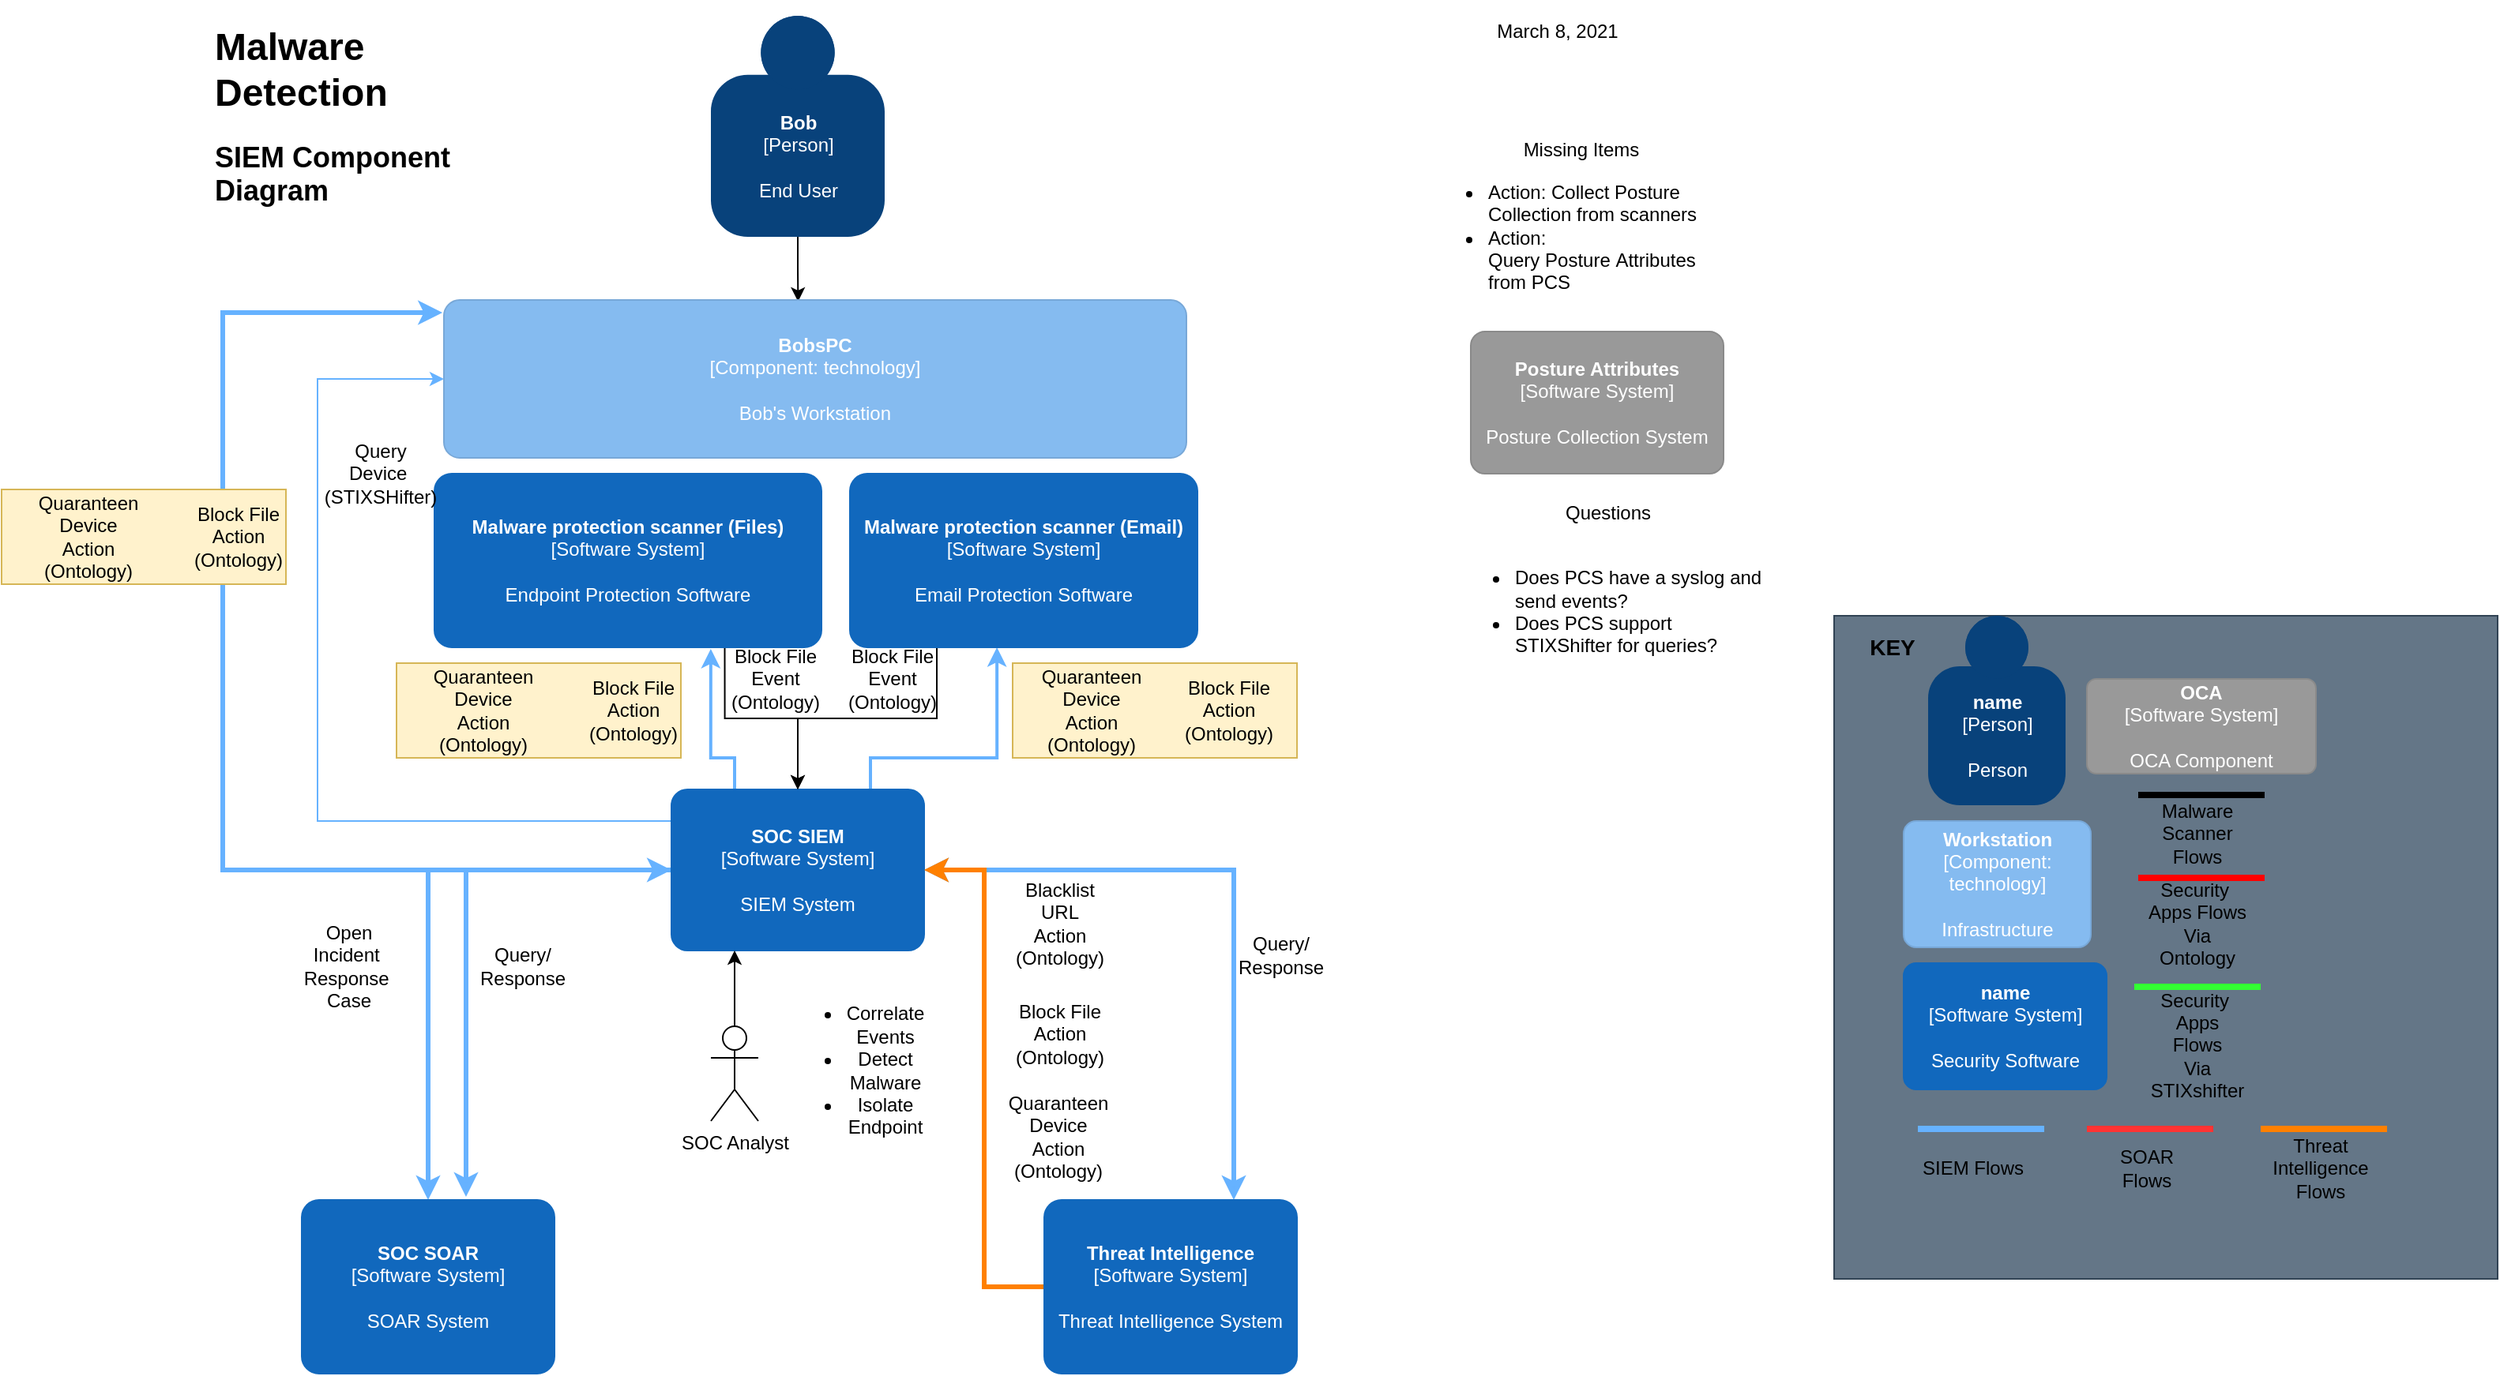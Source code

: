 <mxfile version="14.3.2" type="device"><diagram id="bGN6vNjQPZyxZSRcRnmK" name="Page-1"><mxGraphModel dx="1772" dy="573" grid="1" gridSize="10" guides="1" tooltips="1" connect="1" arrows="1" fold="1" page="1" pageScale="1" pageWidth="827" pageHeight="1169" math="0" shadow="0"><root><mxCell id="0"/><mxCell id="1" parent="0"/><mxCell id="Gg_HWF9aju2NbQD389dX-47" value="" style="rounded=0;whiteSpace=wrap;html=1;fillColor=#fff2cc;strokeColor=#d6b656;" parent="1" vertex="1"><mxGeometry x="160" y="420" width="180" height="60" as="geometry"/></mxCell><mxCell id="Gg_HWF9aju2NbQD389dX-28" style="edgeStyle=orthogonalEdgeStyle;rounded=0;orthogonalLoop=1;jettySize=auto;html=1;entryX=0.477;entryY=0.01;entryDx=0;entryDy=0;entryPerimeter=0;strokeColor=#000000;" parent="1" source="Gg_HWF9aju2NbQD389dX-2" target="Gg_HWF9aju2NbQD389dX-3" edge="1"><mxGeometry relative="1" as="geometry"/></mxCell><object placeholders="1" c4Name="Bob" c4Type="Person" c4Description="End User" label="&lt;b&gt;%c4Name%&lt;/b&gt;&lt;div&gt;[%c4Type%]&lt;/div&gt;&lt;br&gt;&lt;div&gt;%c4Description%&lt;/div&gt;" id="Gg_HWF9aju2NbQD389dX-2"><mxCell style="html=1;dashed=0;whitespace=wrap;fillColor=#08427b;strokeColor=none;fontColor=#ffffff;shape=mxgraph.c4.person;align=center;metaEdit=1;points=[[0.5,0,0],[1,0.5,0],[1,0.75,0],[0.75,1,0],[0.5,1,0],[0.25,1,0],[0,0.75,0],[0,0.5,0]];metaData={&quot;c4Type&quot;:{&quot;editable&quot;:false}};" parent="1" vertex="1"><mxGeometry x="359" y="10" width="110.0" height="140" as="geometry"/></mxCell></object><object placeholders="1" c4Name="BobsPC" c4Type="Component" c4Technology="technology" c4Description="Bob's Workstation  " label="&lt;b&gt;%c4Name%&lt;/b&gt;&lt;div&gt;[%c4Type%: %c4Technology%]&lt;/div&gt;&lt;br&gt;&lt;div&gt;%c4Description%&lt;/div&gt;" id="Gg_HWF9aju2NbQD389dX-3"><mxCell style="rounded=1;whiteSpace=wrap;html=1;labelBackgroundColor=none;fillColor=#85BBF0;fontColor=#ffffff;align=center;arcSize=10;strokeColor=#78A8D8;metaEdit=1;metaData={&quot;c4Type&quot;:{&quot;editable&quot;:false}};points=[[0.25,0,0],[0.5,0,0],[0.75,0,0],[1,0.25,0],[1,0.5,0],[1,0.75,0],[0.75,1,0],[0.5,1,0],[0.25,1,0],[0,0.75,0],[0,0.5,0],[0,0.25,0]];" parent="1" vertex="1"><mxGeometry x="190" y="190" width="470" height="100" as="geometry"/></mxCell></object><mxCell id="Gg_HWF9aju2NbQD389dX-18" style="edgeStyle=orthogonalEdgeStyle;rounded=0;orthogonalLoop=1;jettySize=auto;html=1;entryX=0.5;entryY=0;entryDx=0;entryDy=0;entryPerimeter=0;fillColor=#f8cecc;strokeColor=#66B2FF;strokeWidth=3;" parent="1" source="Gg_HWF9aju2NbQD389dX-5" target="Gg_HWF9aju2NbQD389dX-10" edge="1"><mxGeometry relative="1" as="geometry"/></mxCell><mxCell id="Gg_HWF9aju2NbQD389dX-25" style="edgeStyle=orthogonalEdgeStyle;rounded=0;orthogonalLoop=1;jettySize=auto;html=1;entryX=0;entryY=0.5;entryDx=0;entryDy=0;entryPerimeter=0;strokeColor=#66B2FF;" parent="1" target="Gg_HWF9aju2NbQD389dX-3" edge="1"><mxGeometry relative="1" as="geometry"><mxPoint x="340" y="520" as="sourcePoint"/><Array as="points"><mxPoint x="330" y="520"/><mxPoint x="330" y="520"/><mxPoint x="110" y="520"/><mxPoint x="110" y="240"/></Array></mxGeometry></mxCell><mxCell id="Gg_HWF9aju2NbQD389dX-34" style="edgeStyle=orthogonalEdgeStyle;rounded=0;orthogonalLoop=1;jettySize=auto;html=1;entryX=0.714;entryY=1.009;entryDx=0;entryDy=0;entryPerimeter=0;strokeWidth=2;exitX=0.25;exitY=0;exitDx=0;exitDy=0;exitPerimeter=0;strokeColor=#66B2FF;" parent="1" source="Gg_HWF9aju2NbQD389dX-5" target="Gg_HWF9aju2NbQD389dX-8" edge="1"><mxGeometry relative="1" as="geometry"><mxPoint x="320" y="520" as="sourcePoint"/><Array as="points"><mxPoint x="374" y="480"/><mxPoint x="359" y="480"/></Array></mxGeometry></mxCell><mxCell id="Gg_HWF9aju2NbQD389dX-39" style="edgeStyle=orthogonalEdgeStyle;rounded=0;orthogonalLoop=1;jettySize=auto;html=1;entryX=0.423;entryY=1;entryDx=0;entryDy=0;entryPerimeter=0;strokeWidth=2;strokeColor=#66B2FF;" parent="1" source="Gg_HWF9aju2NbQD389dX-5" target="Gg_HWF9aju2NbQD389dX-9" edge="1"><mxGeometry relative="1" as="geometry"><Array as="points"><mxPoint x="460" y="480"/><mxPoint x="540" y="480"/></Array></mxGeometry></mxCell><mxCell id="Gg_HWF9aju2NbQD389dX-54" style="edgeStyle=orthogonalEdgeStyle;rounded=0;orthogonalLoop=1;jettySize=auto;html=1;entryX=-0.002;entryY=0.08;entryDx=0;entryDy=0;entryPerimeter=0;strokeWidth=3;strokeColor=#66B2FF;" parent="1" source="Gg_HWF9aju2NbQD389dX-5" target="Gg_HWF9aju2NbQD389dX-3" edge="1"><mxGeometry relative="1" as="geometry"><Array as="points"><mxPoint x="50" y="551"/><mxPoint x="50" y="198"/></Array></mxGeometry></mxCell><mxCell id="Dhb5XoXpESQX-bRSr9Vz-1" style="edgeStyle=orthogonalEdgeStyle;rounded=0;orthogonalLoop=1;jettySize=auto;html=1;entryX=0.65;entryY=-0.018;entryDx=0;entryDy=0;entryPerimeter=0;startArrow=classic;startFill=1;strokeColor=#66B2FF;strokeWidth=3;" edge="1" parent="1" source="Gg_HWF9aju2NbQD389dX-5" target="Gg_HWF9aju2NbQD389dX-10"><mxGeometry relative="1" as="geometry"/></mxCell><mxCell id="Dhb5XoXpESQX-bRSr9Vz-3" style="edgeStyle=orthogonalEdgeStyle;rounded=0;orthogonalLoop=1;jettySize=auto;html=1;entryX=0.75;entryY=0;entryDx=0;entryDy=0;entryPerimeter=0;startArrow=classic;startFill=1;strokeWidth=3;strokeColor=#66B2FF;" edge="1" parent="1" source="Gg_HWF9aju2NbQD389dX-5" target="Gg_HWF9aju2NbQD389dX-11"><mxGeometry relative="1" as="geometry"/></mxCell><object placeholders="1" c4Name="SOC SIEM" c4Type="Software System" c4Description="SIEM System" label="&lt;b&gt;%c4Name%&lt;/b&gt;&lt;div&gt;[%c4Type%]&lt;/div&gt;&lt;br&gt;&lt;div&gt;%c4Description%&lt;/div&gt;" id="Gg_HWF9aju2NbQD389dX-5"><mxCell style="rounded=1;whiteSpace=wrap;html=1;labelBackgroundColor=none;fillColor=#1168BD;fontColor=#ffffff;align=center;arcSize=10;strokeColor=#1168BD;metaEdit=1;metaData={&quot;c4Type&quot;:{&quot;editable&quot;:false}};points=[[0.25,0,0],[0.5,0,0],[0.75,0,0],[1,0.25,0],[1,0.5,0],[1,0.75,0],[0.75,1,0],[0.5,1,0],[0.25,1,0],[0,0.75,0],[0,0.5,0],[0,0.25,0]];" parent="1" vertex="1"><mxGeometry x="334" y="500" width="160" height="102" as="geometry"/></mxCell></object><mxCell id="Gg_HWF9aju2NbQD389dX-17" style="edgeStyle=orthogonalEdgeStyle;rounded=0;orthogonalLoop=1;jettySize=auto;html=1;entryX=0.25;entryY=1;entryDx=0;entryDy=0;entryPerimeter=0;" parent="1" source="Gg_HWF9aju2NbQD389dX-6" target="Gg_HWF9aju2NbQD389dX-5" edge="1"><mxGeometry relative="1" as="geometry"/></mxCell><mxCell id="Gg_HWF9aju2NbQD389dX-6" value="SOC Analyst" style="shape=umlActor;verticalLabelPosition=bottom;verticalAlign=top;html=1;outlineConnect=0;" parent="1" vertex="1"><mxGeometry x="359" y="650" width="30" height="60" as="geometry"/></mxCell><mxCell id="Gg_HWF9aju2NbQD389dX-7" value="&lt;ul&gt;&lt;li&gt;Correlate Events&lt;br&gt;&lt;/li&gt;&lt;li&gt;Detect Malware&lt;br&gt;&lt;/li&gt;&lt;li&gt;Isolate Endpoint&lt;br&gt;&lt;/li&gt;&lt;/ul&gt;" style="text;html=1;strokeColor=none;fillColor=none;align=center;verticalAlign=middle;whiteSpace=wrap;rounded=0;" parent="1" vertex="1"><mxGeometry x="430" y="645" width="39" height="65" as="geometry"/></mxCell><mxCell id="Gg_HWF9aju2NbQD389dX-12" style="edgeStyle=orthogonalEdgeStyle;rounded=0;orthogonalLoop=1;jettySize=auto;html=1;exitX=0.75;exitY=1;exitDx=0;exitDy=0;exitPerimeter=0;" parent="1" source="Gg_HWF9aju2NbQD389dX-8" target="Gg_HWF9aju2NbQD389dX-5" edge="1"><mxGeometry relative="1" as="geometry"/></mxCell><object placeholders="1" c4Name="Malware protection scanner (Files)" c4Type="Software System" c4Description="Endpoint Protection Software " label="&lt;b&gt;%c4Name%&lt;/b&gt;&lt;div&gt;[%c4Type%]&lt;/div&gt;&lt;br&gt;&lt;div&gt;%c4Description%&lt;/div&gt;" id="Gg_HWF9aju2NbQD389dX-8"><mxCell style="rounded=1;whiteSpace=wrap;html=1;labelBackgroundColor=none;fillColor=#1168BD;fontColor=#ffffff;align=center;arcSize=10;strokeColor=#1168BD;metaEdit=1;metaData={&quot;c4Type&quot;:{&quot;editable&quot;:false}};points=[[0.25,0,0],[0.5,0,0],[0.75,0,0],[1,0.25,0],[1,0.5,0],[1,0.75,0],[0.75,1,0],[0.5,1,0],[0.25,1,0],[0,0.75,0],[0,0.5,0],[0,0.25,0]];" parent="1" vertex="1"><mxGeometry x="184" y="300" width="245" height="110" as="geometry"/></mxCell></object><mxCell id="Gg_HWF9aju2NbQD389dX-14" style="edgeStyle=orthogonalEdgeStyle;rounded=0;orthogonalLoop=1;jettySize=auto;html=1;entryX=0.5;entryY=0;entryDx=0;entryDy=0;entryPerimeter=0;exitX=0.25;exitY=1;exitDx=0;exitDy=0;exitPerimeter=0;" parent="1" source="Gg_HWF9aju2NbQD389dX-9" target="Gg_HWF9aju2NbQD389dX-5" edge="1"><mxGeometry relative="1" as="geometry"/></mxCell><object placeholders="1" c4Name="Malware protection scanner (Email)" c4Type="Software System" c4Description="Email Protection Software " label="&lt;b&gt;%c4Name%&lt;/b&gt;&lt;div&gt;[%c4Type%]&lt;/div&gt;&lt;br&gt;&lt;div&gt;%c4Description%&lt;/div&gt;" id="Gg_HWF9aju2NbQD389dX-9"><mxCell style="rounded=1;whiteSpace=wrap;html=1;labelBackgroundColor=none;fillColor=#1168BD;fontColor=#ffffff;align=center;arcSize=10;strokeColor=#1168BD;metaEdit=1;metaData={&quot;c4Type&quot;:{&quot;editable&quot;:false}};points=[[0.25,0,0],[0.5,0,0],[0.75,0,0],[1,0.25,0],[1,0.5,0],[1,0.75,0],[0.75,1,0],[0.5,1,0],[0.25,1,0],[0,0.75,0],[0,0.5,0],[0,0.25,0]];" parent="1" vertex="1"><mxGeometry x="447" y="300" width="220" height="110" as="geometry"/></mxCell></object><object placeholders="1" c4Name="SOC SOAR" c4Type="Software System" c4Description="SOAR System" label="&lt;b&gt;%c4Name%&lt;/b&gt;&lt;div&gt;[%c4Type%]&lt;/div&gt;&lt;br&gt;&lt;div&gt;%c4Description%&lt;/div&gt;" id="Gg_HWF9aju2NbQD389dX-10"><mxCell style="rounded=1;whiteSpace=wrap;html=1;labelBackgroundColor=none;fillColor=#1168BD;fontColor=#ffffff;align=center;arcSize=10;strokeColor=#1168BD;metaEdit=1;metaData={&quot;c4Type&quot;:{&quot;editable&quot;:false}};points=[[0.25,0,0],[0.5,0,0],[0.75,0,0],[1,0.25,0],[1,0.5,0],[1,0.75,0],[0.75,1,0],[0.5,1,0],[0.25,1,0],[0,0.75,0],[0,0.5,0],[0,0.25,0]];" parent="1" vertex="1"><mxGeometry x="100" y="760" width="160" height="110.0" as="geometry"/></mxCell></object><mxCell id="Gg_HWF9aju2NbQD389dX-20" style="edgeStyle=orthogonalEdgeStyle;rounded=0;orthogonalLoop=1;jettySize=auto;html=1;entryX=1;entryY=0.5;entryDx=0;entryDy=0;entryPerimeter=0;strokeColor=#FF8000;strokeWidth=3;" parent="1" source="Gg_HWF9aju2NbQD389dX-11" target="Gg_HWF9aju2NbQD389dX-5" edge="1"><mxGeometry relative="1" as="geometry"/></mxCell><object placeholders="1" c4Name="Threat Intelligence" c4Type="Software System" c4Description="Threat Intelligence System" label="&lt;b&gt;%c4Name%&lt;/b&gt;&lt;div&gt;[%c4Type%]&lt;/div&gt;&lt;br&gt;&lt;div&gt;%c4Description%&lt;/div&gt;" id="Gg_HWF9aju2NbQD389dX-11"><mxCell style="rounded=1;whiteSpace=wrap;html=1;labelBackgroundColor=none;fillColor=#1168BD;fontColor=#ffffff;align=center;arcSize=10;strokeColor=#1168BD;metaEdit=1;metaData={&quot;c4Type&quot;:{&quot;editable&quot;:false}};points=[[0.25,0,0],[0.5,0,0],[0.75,0,0],[1,0.25,0],[1,0.5,0],[1,0.75,0],[0.75,1,0],[0.5,1,0],[0.25,1,0],[0,0.75,0],[0,0.5,0],[0,0.25,0]];" parent="1" vertex="1"><mxGeometry x="570" y="760" width="160" height="110.0" as="geometry"/></mxCell></object><mxCell id="Gg_HWF9aju2NbQD389dX-13" value="Block File Event (Ontology)" style="text;html=1;strokeColor=none;fillColor=none;align=center;verticalAlign=middle;whiteSpace=wrap;rounded=0;" parent="1" vertex="1"><mxGeometry x="380" y="420" width="40" height="20" as="geometry"/></mxCell><mxCell id="Gg_HWF9aju2NbQD389dX-16" value="&lt;h1&gt;Malware Detection &amp;nbsp;&lt;/h1&gt;&lt;div&gt;&lt;font style=&quot;font-size: 18px&quot;&gt;&lt;b&gt;SIEM Component&lt;/b&gt;&lt;/font&gt;&lt;/div&gt;&lt;div&gt;&lt;font style=&quot;font-size: 18px&quot;&gt;&lt;b&gt;Diagram&lt;/b&gt;&lt;/font&gt;&lt;/div&gt;" style="text;html=1;strokeColor=none;fillColor=none;spacing=5;spacingTop=-20;whiteSpace=wrap;overflow=hidden;rounded=0;" parent="1" vertex="1"><mxGeometry x="40" y="10" width="200" height="140" as="geometry"/></mxCell><mxCell id="Gg_HWF9aju2NbQD389dX-19" value="Open Incident&amp;nbsp;&lt;br&gt;Response&amp;nbsp;&lt;br&gt;Case" style="text;html=1;strokeColor=none;fillColor=none;align=center;verticalAlign=middle;whiteSpace=wrap;rounded=0;" parent="1" vertex="1"><mxGeometry x="110" y="602" width="40" height="20" as="geometry"/></mxCell><mxCell id="Gg_HWF9aju2NbQD389dX-21" value="Block File Action (Ontology)" style="text;html=1;strokeColor=none;fillColor=none;align=center;verticalAlign=middle;whiteSpace=wrap;rounded=0;" parent="1" vertex="1"><mxGeometry x="560" y="645" width="40" height="20" as="geometry"/></mxCell><mxCell id="Gg_HWF9aju2NbQD389dX-22" value="Blacklist URL Action (Ontology)" style="text;html=1;strokeColor=none;fillColor=none;align=center;verticalAlign=middle;whiteSpace=wrap;rounded=0;" parent="1" vertex="1"><mxGeometry x="560" y="575" width="40" height="20" as="geometry"/></mxCell><mxCell id="Gg_HWF9aju2NbQD389dX-23" value="Quaranteen&lt;br&gt;Device&lt;br&gt;Action (Ontology)" style="text;html=1;strokeColor=none;fillColor=none;align=center;verticalAlign=middle;whiteSpace=wrap;rounded=0;" parent="1" vertex="1"><mxGeometry x="559" y="710" width="40" height="20" as="geometry"/></mxCell><mxCell id="Gg_HWF9aju2NbQD389dX-26" value="Query Device&amp;nbsp;&lt;br&gt;(STIXSHifter)" style="text;html=1;strokeColor=none;fillColor=none;align=center;verticalAlign=middle;whiteSpace=wrap;rounded=0;" parent="1" vertex="1"><mxGeometry x="130" y="290" width="40" height="20" as="geometry"/></mxCell><object placeholders="1" c4Name="Posture Attributes" c4Type="Software System" c4Description="Posture Collection System" label="&lt;b&gt;%c4Name%&lt;/b&gt;&lt;div&gt;[%c4Type%]&lt;/div&gt;&lt;br&gt;&lt;div&gt;%c4Description%&lt;/div&gt;" id="Gg_HWF9aju2NbQD389dX-27"><mxCell style="rounded=1;whiteSpace=wrap;html=1;labelBackgroundColor=none;fillColor=#999999;fontColor=#ffffff;align=center;arcSize=10;strokeColor=#8A8A8A;metaEdit=1;metaData={&quot;c4Type&quot;:{&quot;editable&quot;:false}};points=[[0.25,0,0],[0.5,0,0],[0.75,0,0],[1,0.25,0],[1,0.5,0],[1,0.75,0],[0.75,1,0],[0.5,1,0],[0.25,1,0],[0,0.75,0],[0,0.5,0],[0,0.25,0]];" parent="1" vertex="1"><mxGeometry x="840" y="210" width="160" height="90" as="geometry"/></mxCell></object><mxCell id="Gg_HWF9aju2NbQD389dX-29" value="Block File Event (Ontology)" style="text;html=1;strokeColor=none;fillColor=none;align=center;verticalAlign=middle;whiteSpace=wrap;rounded=0;" parent="1" vertex="1"><mxGeometry x="454" y="420" width="40" height="20" as="geometry"/></mxCell><mxCell id="Gg_HWF9aju2NbQD389dX-31" value="Missing Items&lt;br&gt;&lt;ul&gt;&lt;li style=&quot;text-align: left&quot;&gt;Action: Collect Posture Collection from scanners&lt;/li&gt;&lt;li&gt;&lt;div style=&quot;text-align: left&quot;&gt;&lt;span style=&quot;font-size: 12px&quot;&gt;Action: Query&amp;nbsp;&lt;/span&gt;Posture&lt;span style=&quot;font-size: 12px&quot;&gt;&amp;nbsp;&lt;/span&gt;Attributes from PCS&lt;/div&gt;&lt;/li&gt;&lt;/ul&gt;" style="text;html=1;strokeColor=none;fillColor=none;align=center;verticalAlign=middle;whiteSpace=wrap;rounded=0;" parent="1" vertex="1"><mxGeometry x="810" y="110" width="200" height="65" as="geometry"/></mxCell><mxCell id="Gg_HWF9aju2NbQD389dX-32" value="Questions&lt;br&gt;&lt;br&gt;&lt;div style=&quot;text-align: left&quot;&gt;&lt;ul&gt;&lt;li&gt;Does PCS have a syslog and send events?&lt;/li&gt;&lt;li&gt;Does PCS support STIXShifter for queries?&lt;/li&gt;&lt;/ul&gt;&lt;/div&gt;" style="text;html=1;strokeColor=none;fillColor=none;align=center;verticalAlign=middle;whiteSpace=wrap;rounded=0;" parent="1" vertex="1"><mxGeometry x="827" y="340" width="200" height="65" as="geometry"/></mxCell><mxCell id="Gg_HWF9aju2NbQD389dX-43" value="Block File Action (Ontology)" style="text;html=1;strokeColor=none;fillColor=none;align=center;verticalAlign=middle;whiteSpace=wrap;rounded=0;" parent="1" vertex="1"><mxGeometry x="290" y="440" width="40" height="20" as="geometry"/></mxCell><mxCell id="Gg_HWF9aju2NbQD389dX-45" value="Quaranteen&lt;br&gt;Device&lt;br&gt;Action (Ontology)" style="text;html=1;strokeColor=none;fillColor=none;align=center;verticalAlign=middle;whiteSpace=wrap;rounded=0;" parent="1" vertex="1"><mxGeometry x="195" y="440" width="40" height="20" as="geometry"/></mxCell><mxCell id="Gg_HWF9aju2NbQD389dX-48" value="" style="rounded=0;whiteSpace=wrap;html=1;fillColor=#fff2cc;strokeColor=#d6b656;" parent="1" vertex="1"><mxGeometry x="550" y="420" width="180" height="60" as="geometry"/></mxCell><mxCell id="Gg_HWF9aju2NbQD389dX-49" value="Block File Action (Ontology)" style="text;html=1;strokeColor=none;fillColor=none;align=center;verticalAlign=middle;whiteSpace=wrap;rounded=0;" parent="1" vertex="1"><mxGeometry x="667" y="440" width="40" height="20" as="geometry"/></mxCell><mxCell id="Gg_HWF9aju2NbQD389dX-51" value="Quaranteen&lt;br&gt;Device&lt;br&gt;Action (Ontology)" style="text;html=1;strokeColor=none;fillColor=none;align=center;verticalAlign=middle;whiteSpace=wrap;rounded=0;" parent="1" vertex="1"><mxGeometry x="580" y="440" width="40" height="20" as="geometry"/></mxCell><mxCell id="Gg_HWF9aju2NbQD389dX-57" value="" style="rounded=0;whiteSpace=wrap;html=1;fillColor=#fff2cc;strokeColor=#d6b656;" parent="1" vertex="1"><mxGeometry x="-90" y="310" width="180" height="60" as="geometry"/></mxCell><mxCell id="Gg_HWF9aju2NbQD389dX-58" value="Block File Action (Ontology)" style="text;html=1;strokeColor=none;fillColor=none;align=center;verticalAlign=middle;whiteSpace=wrap;rounded=0;" parent="1" vertex="1"><mxGeometry x="40" y="330" width="40" height="20" as="geometry"/></mxCell><mxCell id="Gg_HWF9aju2NbQD389dX-59" value="Quaranteen&lt;br&gt;Device&lt;br&gt;Action (Ontology)" style="text;html=1;strokeColor=none;fillColor=none;align=center;verticalAlign=middle;whiteSpace=wrap;rounded=0;" parent="1" vertex="1"><mxGeometry x="-55" y="330" width="40" height="20" as="geometry"/></mxCell><mxCell id="Gg_HWF9aju2NbQD389dX-60" value="March 8, 2021" style="text;html=1;strokeColor=none;fillColor=none;align=center;verticalAlign=middle;whiteSpace=wrap;rounded=0;" parent="1" vertex="1"><mxGeometry x="780" y="10" width="230" height="20" as="geometry"/></mxCell><mxCell id="Dhb5XoXpESQX-bRSr9Vz-2" value="Query/&lt;br&gt;Response" style="text;html=1;strokeColor=none;fillColor=none;align=center;verticalAlign=middle;whiteSpace=wrap;rounded=0;" vertex="1" parent="1"><mxGeometry x="220" y="602" width="40" height="20" as="geometry"/></mxCell><mxCell id="Dhb5XoXpESQX-bRSr9Vz-4" value="Query/&lt;br&gt;Response" style="text;html=1;strokeColor=none;fillColor=none;align=center;verticalAlign=middle;whiteSpace=wrap;rounded=0;" vertex="1" parent="1"><mxGeometry x="700" y="595" width="40" height="20" as="geometry"/></mxCell><mxCell id="Dhb5XoXpESQX-bRSr9Vz-6" value="" style="whiteSpace=wrap;html=1;aspect=fixed;fontSize=14;align=left;fillColor=#647687;strokeColor=#314354;fontColor=#ffffff;" vertex="1" parent="1"><mxGeometry x="1070" y="390" width="420" height="420" as="geometry"/></mxCell><object placeholders="1" c4Name="name" c4Type="Person" c4Description="Person" label="&lt;b&gt;%c4Name%&lt;/b&gt;&lt;div&gt;[%c4Type%]&lt;/div&gt;&lt;br&gt;&lt;div&gt;%c4Description%&lt;/div&gt;" id="Dhb5XoXpESQX-bRSr9Vz-7"><mxCell style="html=1;dashed=0;whitespace=wrap;fillColor=#08427b;strokeColor=none;fontColor=#ffffff;shape=mxgraph.c4.person;align=center;metaEdit=1;points=[[0.5,0,0],[1,0.5,0],[1,0.75,0],[0.75,1,0],[0.5,1,0],[0.25,1,0],[0,0.75,0],[0,0.5,0]];metaData={&quot;c4Type&quot;:{&quot;editable&quot;:false}};" vertex="1" parent="1"><mxGeometry x="1129.5" y="390" width="87" height="120" as="geometry"/></mxCell></object><object placeholders="1" c4Name="Workstation" c4Type="Component" c4Technology="technology" c4Description="Infrastructure" label="&lt;b&gt;%c4Name%&lt;/b&gt;&lt;div&gt;[%c4Type%: %c4Technology%]&lt;/div&gt;&lt;br&gt;&lt;div&gt;%c4Description%&lt;/div&gt;" id="Dhb5XoXpESQX-bRSr9Vz-8"><mxCell style="rounded=1;whiteSpace=wrap;html=1;labelBackgroundColor=none;fillColor=#85BBF0;fontColor=#ffffff;align=center;arcSize=10;strokeColor=#78A8D8;metaEdit=1;metaData={&quot;c4Type&quot;:{&quot;editable&quot;:false}};points=[[0.25,0,0],[0.5,0,0],[0.75,0,0],[1,0.25,0],[1,0.5,0],[1,0.75,0],[0.75,1,0],[0.5,1,0],[0.25,1,0],[0,0.75,0],[0,0.5,0],[0,0.25,0]];" vertex="1" parent="1"><mxGeometry x="1114" y="520" width="118.5" height="80" as="geometry"/></mxCell></object><object placeholders="1" c4Name="name" c4Type="Software System" c4Description="Security Software " label="&lt;b&gt;%c4Name%&lt;/b&gt;&lt;div&gt;[%c4Type%]&lt;/div&gt;&lt;br&gt;&lt;div&gt;%c4Description%&lt;/div&gt;" id="Dhb5XoXpESQX-bRSr9Vz-9"><mxCell style="rounded=1;whiteSpace=wrap;html=1;labelBackgroundColor=none;fillColor=#1168BD;fontColor=#ffffff;align=center;arcSize=10;strokeColor=#1168BD;metaEdit=1;metaData={&quot;c4Type&quot;:{&quot;editable&quot;:false}};points=[[0.25,0,0],[0.5,0,0],[0.75,0,0],[1,0.25,0],[1,0.5,0],[1,0.75,0],[0.75,1,0],[0.5,1,0],[0.25,1,0],[0,0.75,0],[0,0.5,0],[0,0.25,0]];" vertex="1" parent="1"><mxGeometry x="1114" y="610" width="128.5" height="80" as="geometry"/></mxCell></object><mxCell id="Dhb5XoXpESQX-bRSr9Vz-10" value="KEY" style="text;html=1;strokeColor=none;fillColor=none;align=center;verticalAlign=middle;whiteSpace=wrap;rounded=0;fontStyle=1;fontSize=14;" vertex="1" parent="1"><mxGeometry x="1087" y="400" width="40" height="20" as="geometry"/></mxCell><object placeholders="1" c4Name="OCA " c4Type="Software System" c4Description="OCA Component" label="&lt;b&gt;%c4Name%&lt;/b&gt;&lt;div&gt;[%c4Type%]&lt;/div&gt;&lt;br&gt;&lt;div&gt;%c4Description%&lt;/div&gt;" id="Dhb5XoXpESQX-bRSr9Vz-11"><mxCell style="rounded=1;whiteSpace=wrap;html=1;labelBackgroundColor=none;fillColor=#999999;fontColor=#ffffff;align=center;arcSize=10;strokeColor=#8A8A8A;metaEdit=1;metaData={&quot;c4Type&quot;:{&quot;editable&quot;:false}};points=[[0.25,0,0],[0.5,0,0],[0.75,0,0],[1,0.25,0],[1,0.5,0],[1,0.75,0],[0.75,1,0],[0.5,1,0],[0.25,1,0],[0,0.75,0],[0,0.5,0],[0,0.25,0]];" vertex="1" parent="1"><mxGeometry x="1230" y="430" width="145" height="60" as="geometry"/></mxCell></object><mxCell id="Dhb5XoXpESQX-bRSr9Vz-12" value="" style="line;strokeWidth=4;html=1;perimeter=backbonePerimeter;points=[];outlineConnect=0;strokeColor=#FF0000;" vertex="1" parent="1"><mxGeometry x="1262.5" y="551" width="80" height="10" as="geometry"/></mxCell><mxCell id="Dhb5XoXpESQX-bRSr9Vz-13" value="" style="line;strokeWidth=4;html=1;perimeter=backbonePerimeter;points=[];outlineConnect=0;" vertex="1" parent="1"><mxGeometry x="1262.5" y="498.5" width="80" height="10" as="geometry"/></mxCell><mxCell id="Dhb5XoXpESQX-bRSr9Vz-14" value="Malware Scanner Flows" style="text;html=1;strokeColor=none;fillColor=none;align=center;verticalAlign=middle;whiteSpace=wrap;rounded=0;" vertex="1" parent="1"><mxGeometry x="1280" y="520" width="40" height="15" as="geometry"/></mxCell><mxCell id="Dhb5XoXpESQX-bRSr9Vz-15" value="Security&amp;nbsp;&lt;br&gt;Apps Flows&lt;br&gt;Via Ontology" style="text;html=1;strokeColor=none;fillColor=none;align=center;verticalAlign=middle;whiteSpace=wrap;rounded=0;" vertex="1" parent="1"><mxGeometry x="1265" y="575" width="70" height="20" as="geometry"/></mxCell><mxCell id="Dhb5XoXpESQX-bRSr9Vz-16" value="" style="line;strokeWidth=4;html=1;perimeter=backbonePerimeter;points=[];outlineConnect=0;strokeColor=#33FF33;" vertex="1" parent="1"><mxGeometry x="1260" y="620" width="80" height="10" as="geometry"/></mxCell><mxCell id="Dhb5XoXpESQX-bRSr9Vz-17" value="Security&amp;nbsp;&lt;br&gt;Apps Flows&lt;br&gt;Via STIXshifter" style="text;html=1;strokeColor=none;fillColor=none;align=center;verticalAlign=middle;whiteSpace=wrap;rounded=0;" vertex="1" parent="1"><mxGeometry x="1280" y="652" width="40" height="20" as="geometry"/></mxCell><mxCell id="Dhb5XoXpESQX-bRSr9Vz-18" value="" style="line;strokeWidth=4;html=1;perimeter=backbonePerimeter;points=[];outlineConnect=0;strokeColor=#66B2FF;" vertex="1" parent="1"><mxGeometry x="1123" y="710" width="80" height="10" as="geometry"/></mxCell><mxCell id="Dhb5XoXpESQX-bRSr9Vz-19" value="" style="line;strokeWidth=4;html=1;perimeter=backbonePerimeter;points=[];outlineConnect=0;strokeColor=#FF3333;" vertex="1" parent="1"><mxGeometry x="1230" y="710" width="80" height="10" as="geometry"/></mxCell><mxCell id="Dhb5XoXpESQX-bRSr9Vz-20" value="" style="line;strokeWidth=4;html=1;perimeter=backbonePerimeter;points=[];outlineConnect=0;strokeColor=#FF8000;" vertex="1" parent="1"><mxGeometry x="1340" y="710" width="80" height="10" as="geometry"/></mxCell><mxCell id="Dhb5XoXpESQX-bRSr9Vz-21" value="SIEM Flows" style="text;html=1;strokeColor=none;fillColor=none;align=center;verticalAlign=middle;whiteSpace=wrap;rounded=0;" vertex="1" parent="1"><mxGeometry x="1123" y="740" width="70" as="geometry"/></mxCell><mxCell id="Dhb5XoXpESQX-bRSr9Vz-22" value="SOAR Flows" style="text;html=1;strokeColor=none;fillColor=none;align=center;verticalAlign=middle;whiteSpace=wrap;rounded=0;" vertex="1" parent="1"><mxGeometry x="1232.5" y="730" width="70" height="20" as="geometry"/></mxCell><mxCell id="Dhb5XoXpESQX-bRSr9Vz-23" value="Threat Intelligence Flows" style="text;html=1;strokeColor=none;fillColor=none;align=center;verticalAlign=middle;whiteSpace=wrap;rounded=0;" vertex="1" parent="1"><mxGeometry x="1342.5" y="730" width="70" height="20" as="geometry"/></mxCell></root></mxGraphModel></diagram></mxfile>